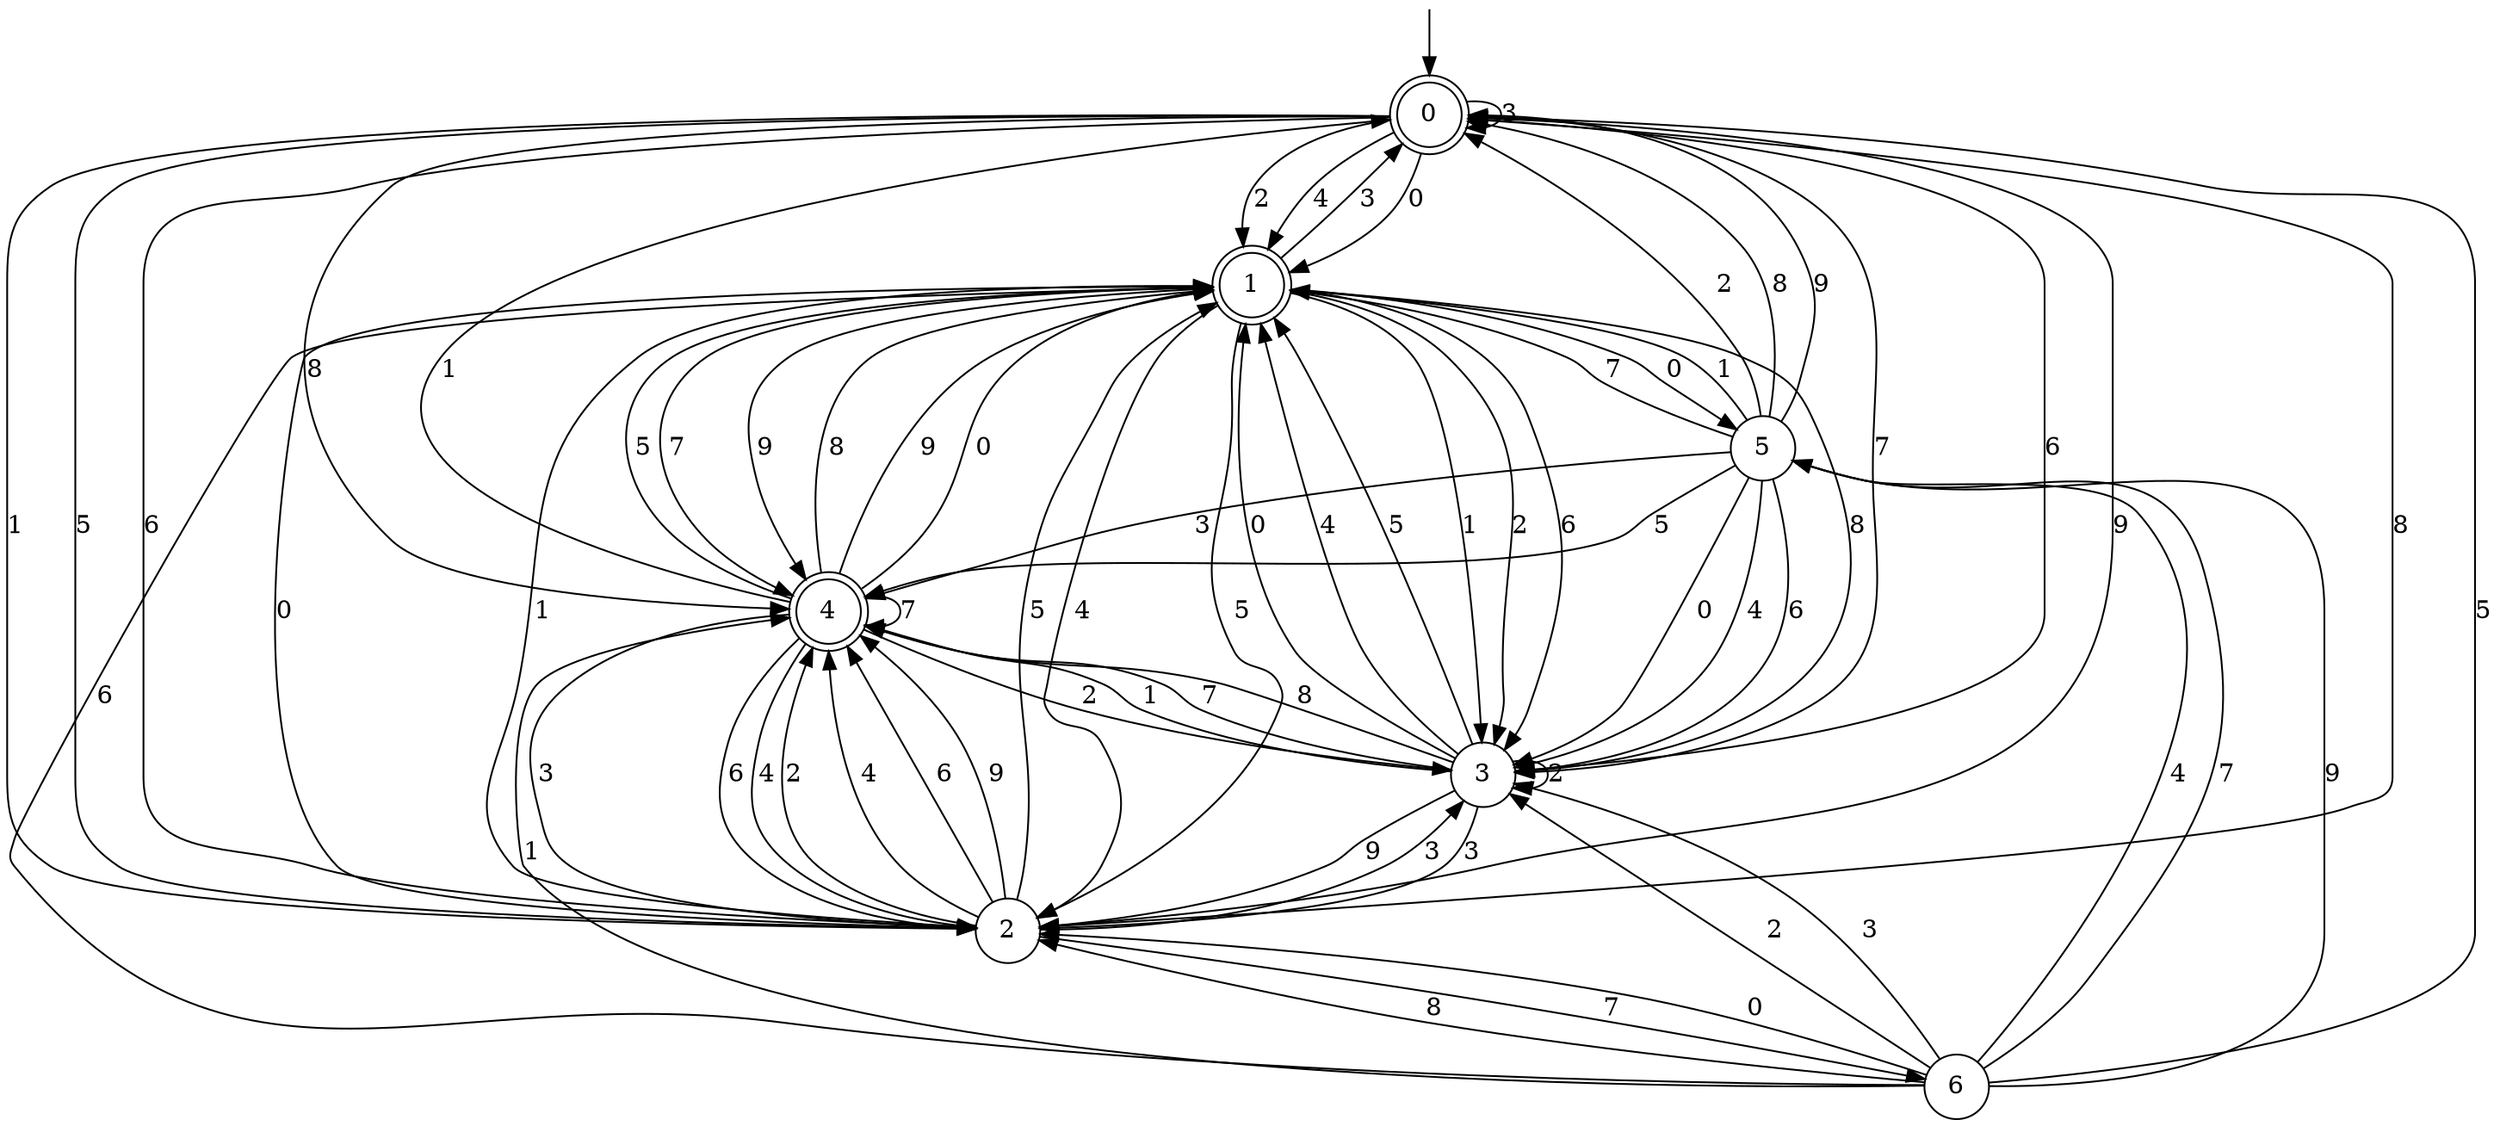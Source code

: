 digraph g {

	s0 [shape="doublecircle" label="0"];
	s1 [shape="doublecircle" label="1"];
	s2 [shape="circle" label="2"];
	s3 [shape="circle" label="3"];
	s4 [shape="doublecircle" label="4"];
	s5 [shape="circle" label="5"];
	s6 [shape="circle" label="6"];
	s0 -> s1 [label="0"];
	s0 -> s2 [label="1"];
	s0 -> s1 [label="2"];
	s0 -> s0 [label="3"];
	s0 -> s1 [label="4"];
	s0 -> s2 [label="5"];
	s0 -> s2 [label="6"];
	s0 -> s3 [label="7"];
	s0 -> s4 [label="8"];
	s0 -> s2 [label="9"];
	s1 -> s5 [label="0"];
	s1 -> s3 [label="1"];
	s1 -> s3 [label="2"];
	s1 -> s0 [label="3"];
	s1 -> s2 [label="4"];
	s1 -> s2 [label="5"];
	s1 -> s3 [label="6"];
	s1 -> s4 [label="7"];
	s1 -> s3 [label="8"];
	s1 -> s4 [label="9"];
	s2 -> s1 [label="0"];
	s2 -> s1 [label="1"];
	s2 -> s4 [label="2"];
	s2 -> s3 [label="3"];
	s2 -> s4 [label="4"];
	s2 -> s1 [label="5"];
	s2 -> s4 [label="6"];
	s2 -> s6 [label="7"];
	s2 -> s0 [label="8"];
	s2 -> s4 [label="9"];
	s3 -> s1 [label="0"];
	s3 -> s4 [label="1"];
	s3 -> s3 [label="2"];
	s3 -> s2 [label="3"];
	s3 -> s1 [label="4"];
	s3 -> s1 [label="5"];
	s3 -> s0 [label="6"];
	s3 -> s4 [label="7"];
	s3 -> s4 [label="8"];
	s3 -> s2 [label="9"];
	s4 -> s1 [label="0"];
	s4 -> s0 [label="1"];
	s4 -> s3 [label="2"];
	s4 -> s2 [label="3"];
	s4 -> s2 [label="4"];
	s4 -> s1 [label="5"];
	s4 -> s2 [label="6"];
	s4 -> s4 [label="7"];
	s4 -> s1 [label="8"];
	s4 -> s1 [label="9"];
	s5 -> s3 [label="0"];
	s5 -> s1 [label="1"];
	s5 -> s0 [label="2"];
	s5 -> s4 [label="3"];
	s5 -> s3 [label="4"];
	s5 -> s4 [label="5"];
	s5 -> s3 [label="6"];
	s5 -> s1 [label="7"];
	s5 -> s0 [label="8"];
	s5 -> s0 [label="9"];
	s6 -> s2 [label="0"];
	s6 -> s4 [label="1"];
	s6 -> s3 [label="2"];
	s6 -> s3 [label="3"];
	s6 -> s5 [label="4"];
	s6 -> s0 [label="5"];
	s6 -> s1 [label="6"];
	s6 -> s5 [label="7"];
	s6 -> s2 [label="8"];
	s6 -> s5 [label="9"];

__start0 [label="" shape="none" width="0" height="0"];
__start0 -> s0;

}
